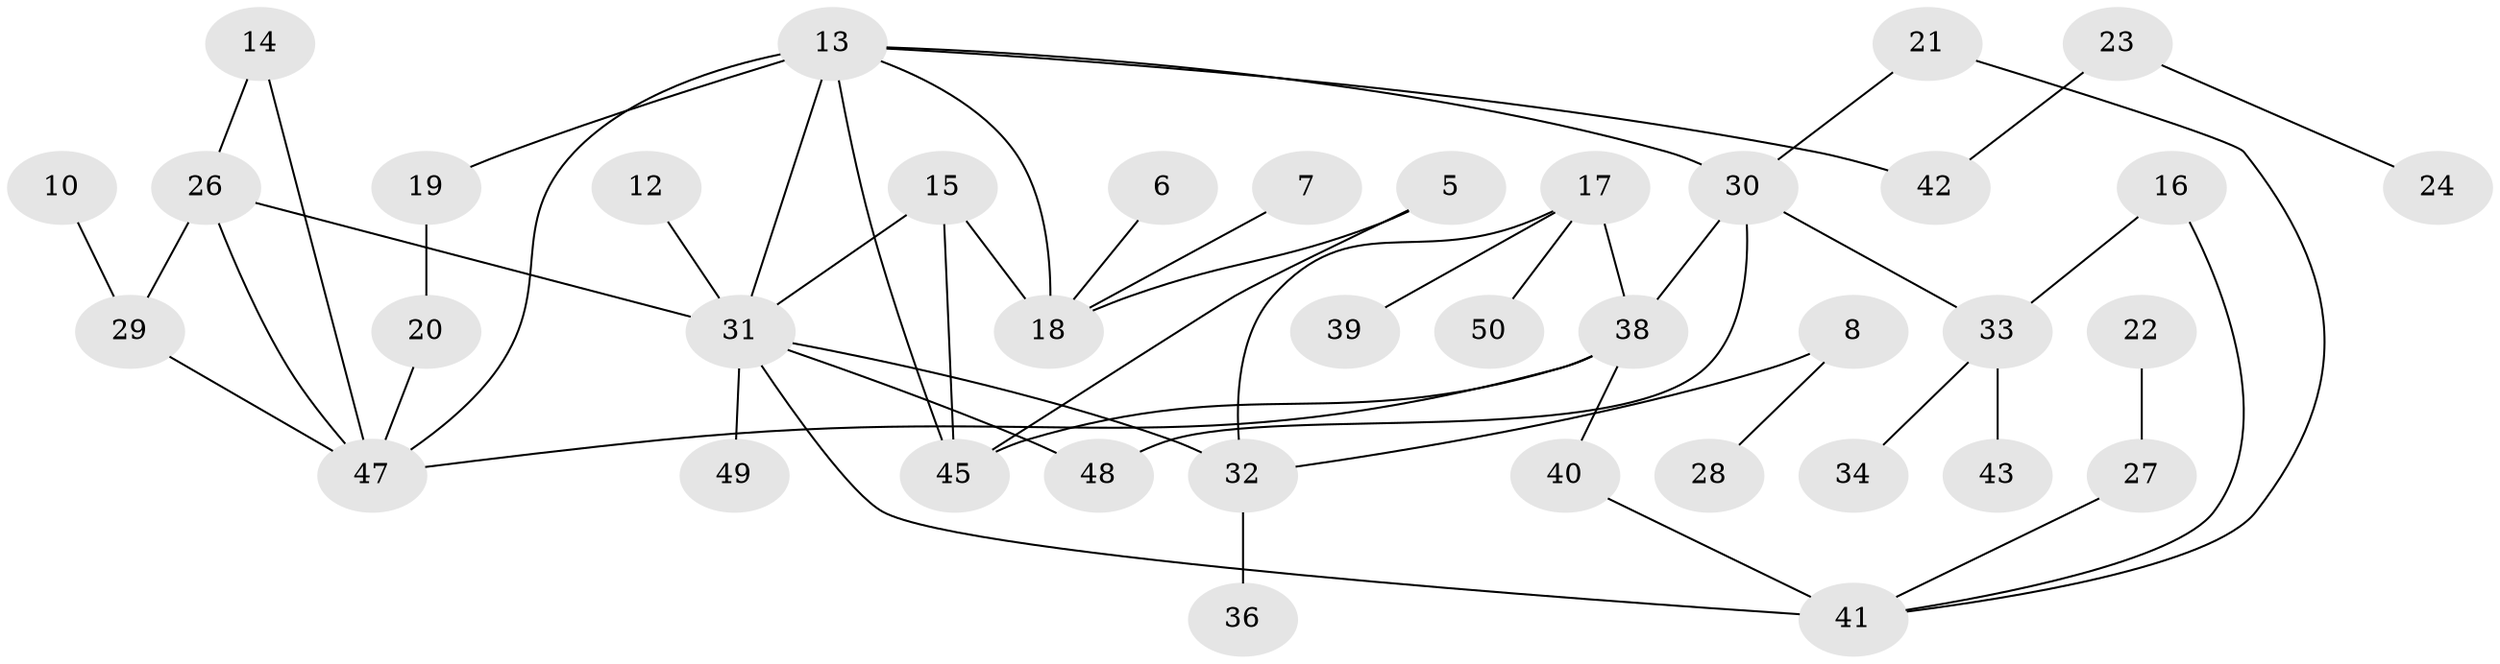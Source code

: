 // original degree distribution, {1: 0.23, 0: 0.1, 2: 0.36, 3: 0.19, 4: 0.05, 5: 0.06, 6: 0.01}
// Generated by graph-tools (version 1.1) at 2025/49/03/09/25 03:49:06]
// undirected, 39 vertices, 52 edges
graph export_dot {
graph [start="1"]
  node [color=gray90,style=filled];
  5;
  6;
  7;
  8;
  10;
  12;
  13;
  14;
  15;
  16;
  17;
  18;
  19;
  20;
  21;
  22;
  23;
  24;
  26;
  27;
  28;
  29;
  30;
  31;
  32;
  33;
  34;
  36;
  38;
  39;
  40;
  41;
  42;
  43;
  45;
  47;
  48;
  49;
  50;
  5 -- 18 [weight=1.0];
  5 -- 45 [weight=1.0];
  6 -- 18 [weight=1.0];
  7 -- 18 [weight=1.0];
  8 -- 28 [weight=1.0];
  8 -- 32 [weight=1.0];
  10 -- 29 [weight=1.0];
  12 -- 31 [weight=1.0];
  13 -- 18 [weight=1.0];
  13 -- 19 [weight=1.0];
  13 -- 30 [weight=1.0];
  13 -- 31 [weight=1.0];
  13 -- 42 [weight=1.0];
  13 -- 45 [weight=1.0];
  13 -- 47 [weight=1.0];
  14 -- 26 [weight=1.0];
  14 -- 47 [weight=1.0];
  15 -- 18 [weight=1.0];
  15 -- 31 [weight=1.0];
  15 -- 45 [weight=1.0];
  16 -- 33 [weight=1.0];
  16 -- 41 [weight=1.0];
  17 -- 32 [weight=1.0];
  17 -- 38 [weight=1.0];
  17 -- 39 [weight=1.0];
  17 -- 50 [weight=1.0];
  19 -- 20 [weight=1.0];
  20 -- 47 [weight=1.0];
  21 -- 30 [weight=1.0];
  21 -- 41 [weight=1.0];
  22 -- 27 [weight=1.0];
  23 -- 24 [weight=1.0];
  23 -- 42 [weight=1.0];
  26 -- 29 [weight=1.0];
  26 -- 31 [weight=1.0];
  26 -- 47 [weight=1.0];
  27 -- 41 [weight=1.0];
  29 -- 47 [weight=1.0];
  30 -- 33 [weight=1.0];
  30 -- 38 [weight=1.0];
  30 -- 48 [weight=1.0];
  31 -- 32 [weight=1.0];
  31 -- 41 [weight=2.0];
  31 -- 48 [weight=1.0];
  31 -- 49 [weight=1.0];
  32 -- 36 [weight=1.0];
  33 -- 34 [weight=1.0];
  33 -- 43 [weight=1.0];
  38 -- 40 [weight=1.0];
  38 -- 45 [weight=1.0];
  38 -- 47 [weight=1.0];
  40 -- 41 [weight=1.0];
}
